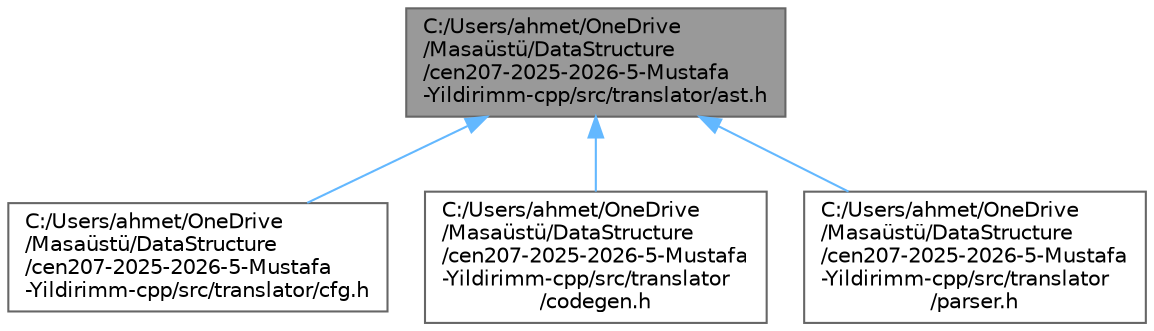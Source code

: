 digraph "C:/Users/ahmet/OneDrive/Masaüstü/DataStructure/cen207-2025-2026-5-Mustafa-Yildirimm-cpp/src/translator/ast.h"
{
 // INTERACTIVE_SVG=YES
 // LATEX_PDF_SIZE
  bgcolor="transparent";
  edge [fontname=Helvetica,fontsize=10,labelfontname=Helvetica,labelfontsize=10];
  node [fontname=Helvetica,fontsize=10,shape=box,height=0.2,width=0.4];
  Node1 [id="Node000001",label="C:/Users/ahmet/OneDrive\l/Masaüstü/DataStructure\l/cen207-2025-2026-5-Mustafa\l-Yildirimm-cpp/src/translator/ast.h",height=0.2,width=0.4,color="gray40", fillcolor="grey60", style="filled", fontcolor="black",tooltip="Basit ifade ve deyim ağaçları (AST) tanımları"];
  Node1 -> Node2 [id="edge4_Node000001_Node000002",dir="back",color="steelblue1",style="solid",tooltip=" "];
  Node2 [id="Node000002",label="C:/Users/ahmet/OneDrive\l/Masaüstü/DataStructure\l/cen207-2025-2026-5-Mustafa\l-Yildirimm-cpp/src/translator/cfg.h",height=0.2,width=0.4,color="grey40", fillcolor="white", style="filled",URL="$cfg_8h.html",tooltip="Programdan kontrol akışı grafiği (CFG) üretimi yardımcıları"];
  Node1 -> Node3 [id="edge5_Node000001_Node000003",dir="back",color="steelblue1",style="solid",tooltip=" "];
  Node3 [id="Node000003",label="C:/Users/ahmet/OneDrive\l/Masaüstü/DataStructure\l/cen207-2025-2026-5-Mustafa\l-Yildirimm-cpp/src/translator\l/codegen.h",height=0.2,width=0.4,color="grey40", fillcolor="white", style="filled",URL="$codegen_8h.html",tooltip="AST'ten C++ kodu üretimi için arabirim."];
  Node1 -> Node4 [id="edge6_Node000001_Node000004",dir="back",color="steelblue1",style="solid",tooltip=" "];
  Node4 [id="Node000004",label="C:/Users/ahmet/OneDrive\l/Masaüstü/DataStructure\l/cen207-2025-2026-5-Mustafa\l-Yildirimm-cpp/src/translator\l/parser.h",height=0.2,width=0.4,color="grey40", fillcolor="white", style="filled",URL="$parser_8h.html",tooltip="Leksik belirteçlerden AST üreten sözdizim analizcisi."];
}
